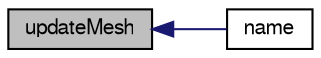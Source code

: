 digraph "updateMesh"
{
  bgcolor="transparent";
  edge [fontname="FreeSans",fontsize="10",labelfontname="FreeSans",labelfontsize="10"];
  node [fontname="FreeSans",fontsize="10",shape=record];
  rankdir="LR";
  Node1223 [label="updateMesh",height=0.2,width=0.4,color="black", fillcolor="grey75", style="filled", fontcolor="black"];
  Node1223 -> Node1224 [dir="back",color="midnightblue",fontsize="10",style="solid",fontname="FreeSans"];
  Node1224 [label="name",height=0.2,width=0.4,color="black",URL="$a28706.html#a754ce9966caae1ee331378bf4a87269b",tooltip="Return name of the set of field averages. "];
}
